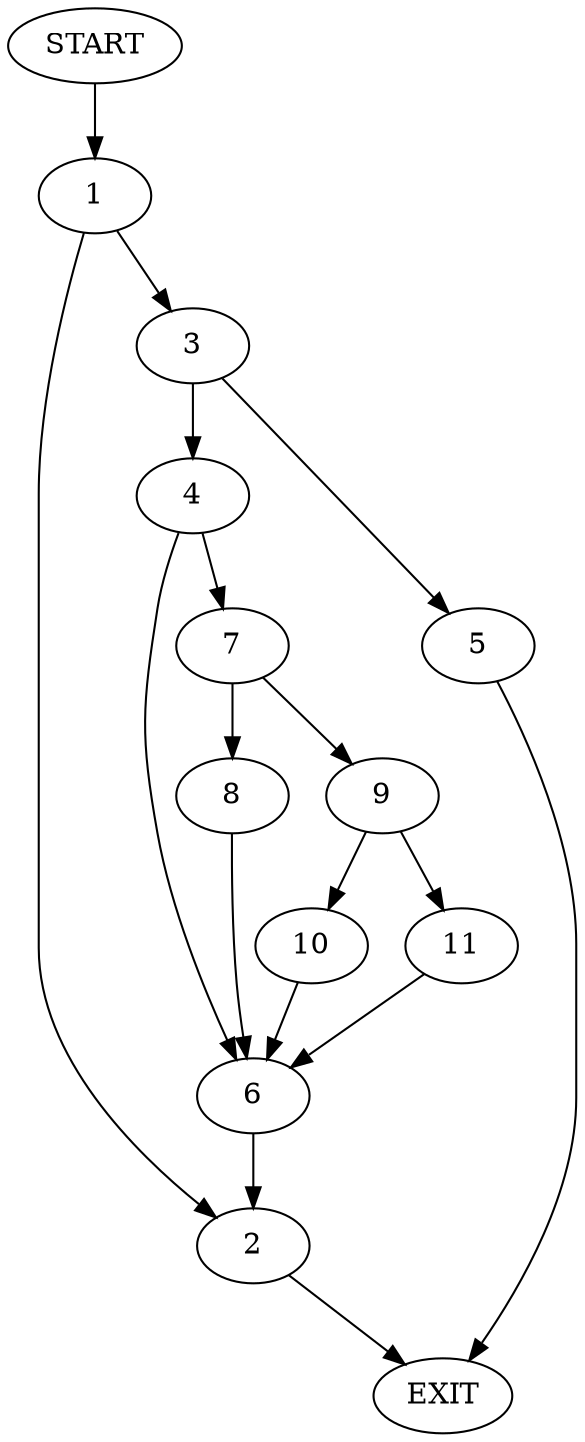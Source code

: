 digraph {
0 [label="START"]
12 [label="EXIT"]
0 -> 1
1 -> 2
1 -> 3
2 -> 12
3 -> 4
3 -> 5
4 -> 6
4 -> 7
5 -> 12
6 -> 2
7 -> 8
7 -> 9
8 -> 6
9 -> 10
9 -> 11
10 -> 6
11 -> 6
}
